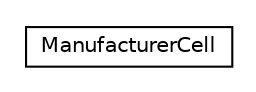 #!/usr/local/bin/dot
#
# Class diagram 
# Generated by UMLGraph version R5_6-24-gf6e263 (http://www.umlgraph.org/)
#

digraph G {
	edge [fontname="Helvetica",fontsize=10,labelfontname="Helvetica",labelfontsize=10];
	node [fontname="Helvetica",fontsize=10,shape=plaintext];
	nodesep=0.25;
	ranksep=0.5;
	rankdir=LR;
	// com.gwtplatform.carstore.client.application.manufacturer.renderer.ManufacturerCell
	c35480 [label=<<table title="com.gwtplatform.carstore.client.application.manufacturer.renderer.ManufacturerCell" border="0" cellborder="1" cellspacing="0" cellpadding="2" port="p" href="./ManufacturerCell.html">
		<tr><td><table border="0" cellspacing="0" cellpadding="1">
<tr><td align="center" balign="center"> ManufacturerCell </td></tr>
		</table></td></tr>
		</table>>, URL="./ManufacturerCell.html", fontname="Helvetica", fontcolor="black", fontsize=10.0];
}

